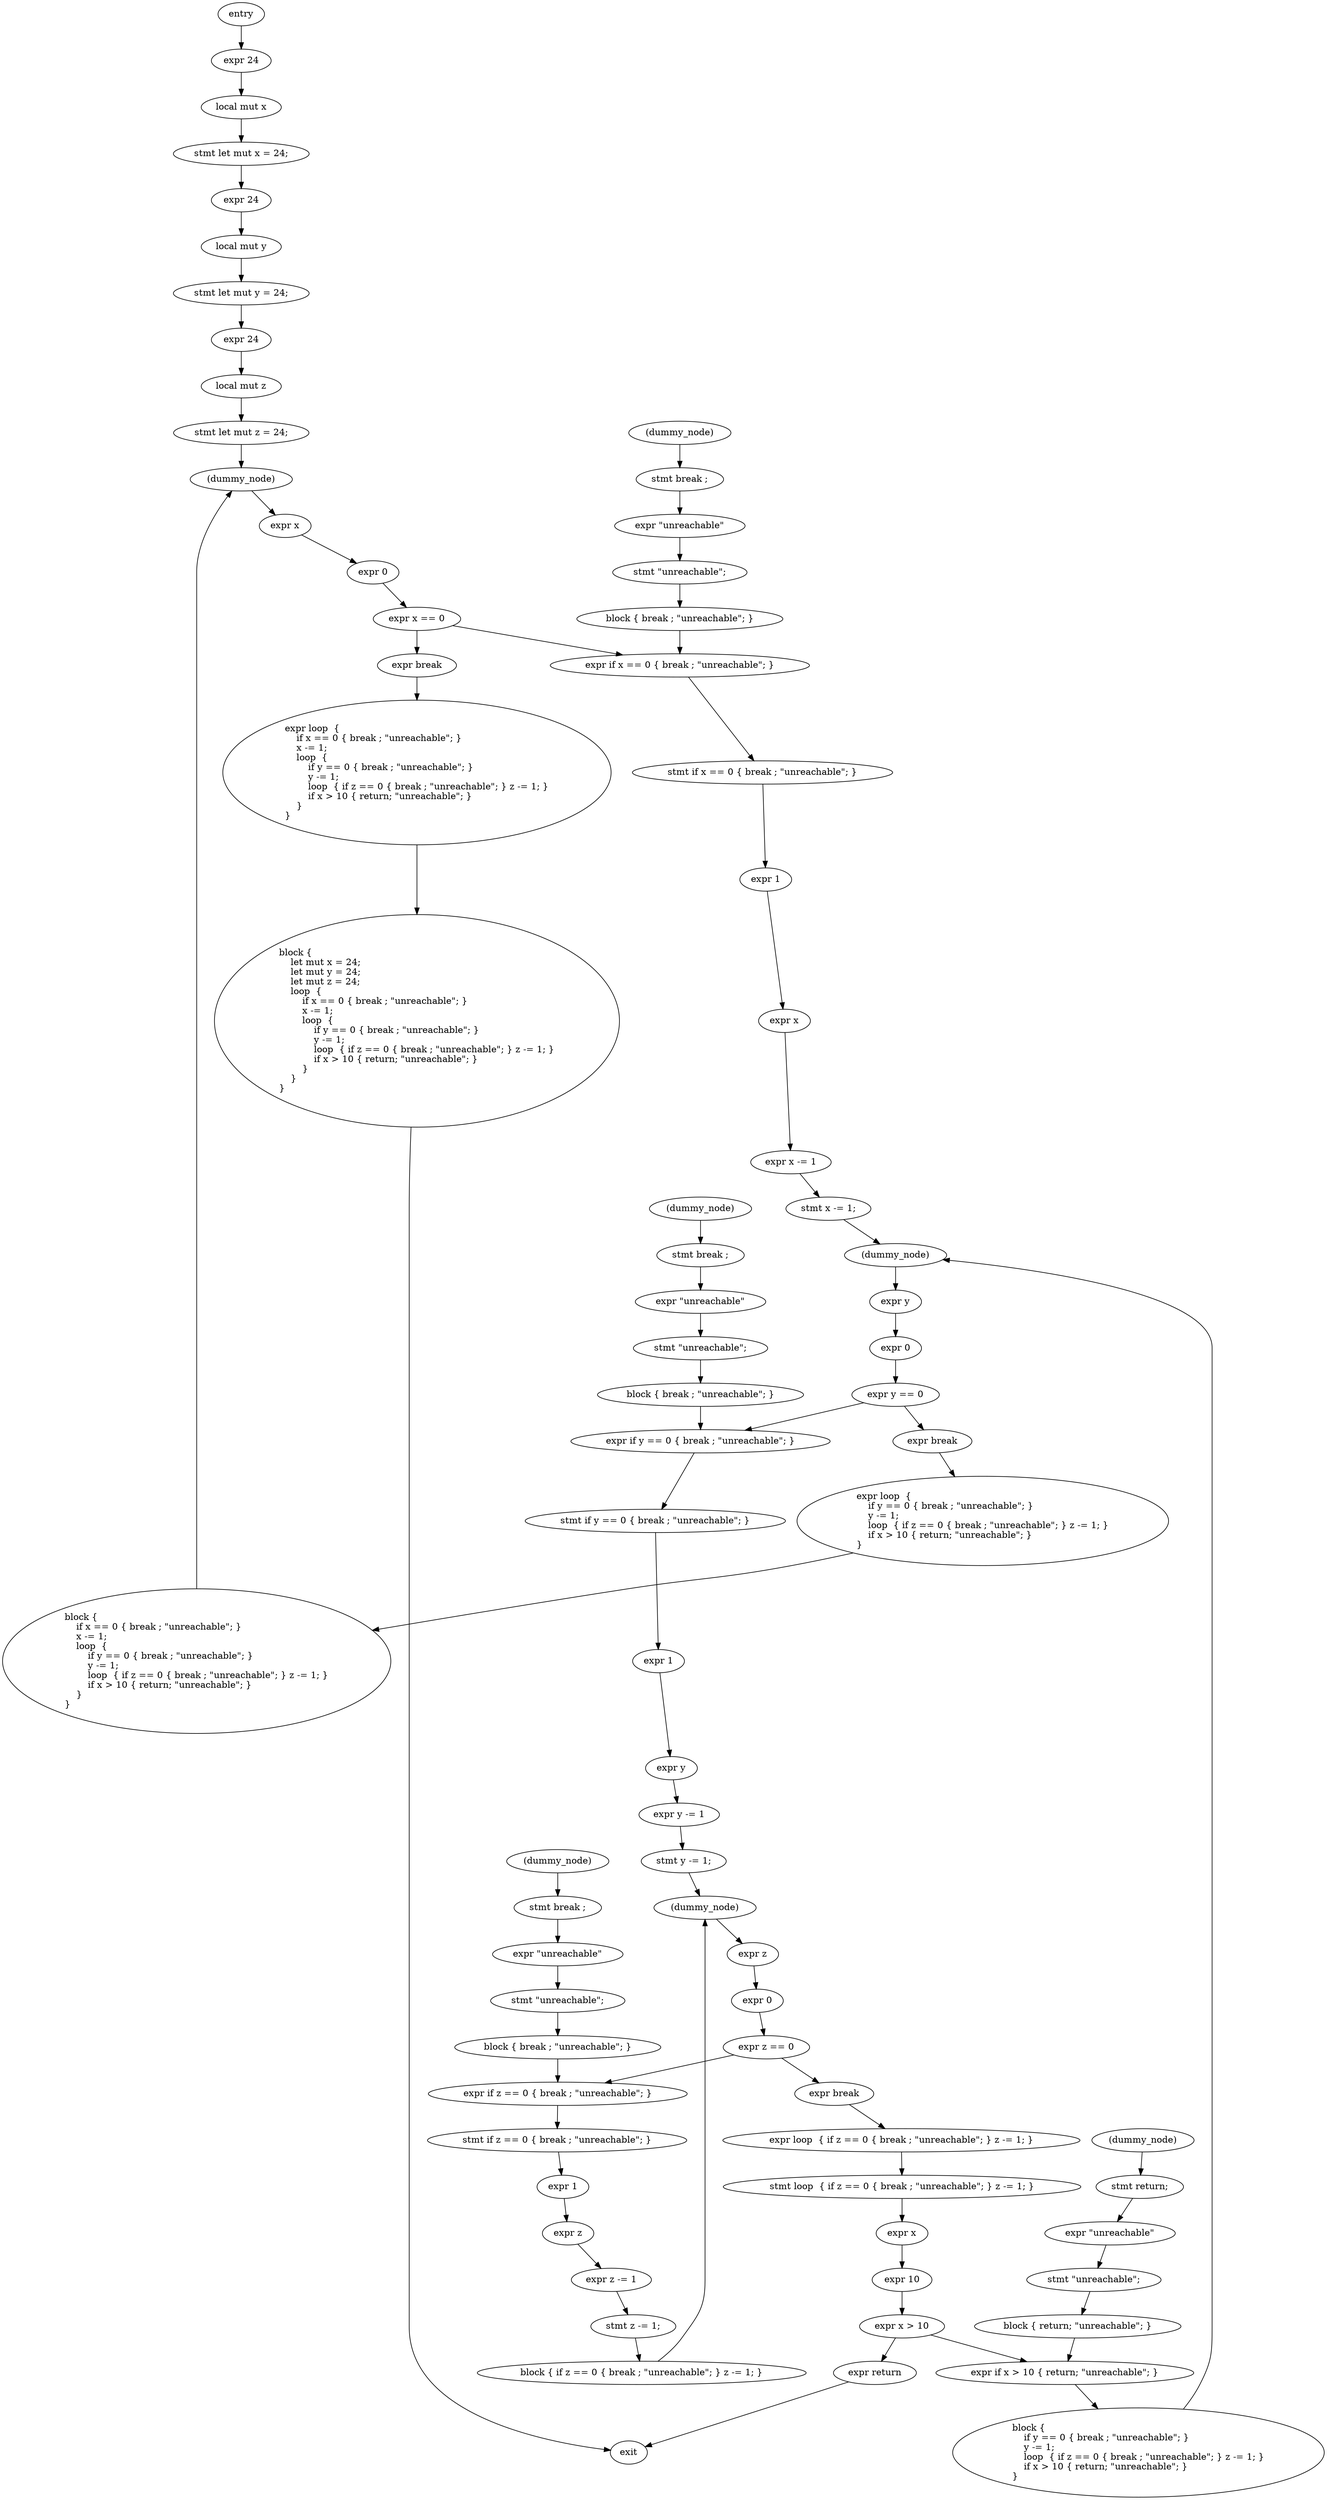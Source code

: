 digraph block {
    N0[label="entry"];
    N1[label="exit"];
    N2[label="expr 24"];
    N3[label="local mut x"];
    N4[label="stmt let mut x = 24;"];
    N5[label="expr 24"];
    N6[label="local mut y"];
    N7[label="stmt let mut y = 24;"];
    N8[label="expr 24"];
    N9[label="local mut z"];
    N10[label="stmt let mut z = 24;"];
    N11[label="(dummy_node)"];
    N12[label="expr loop  {\l    if x == 0 { break ; \"unreachable\"; }\l    x -= 1;\l    loop  {\l        if y == 0 { break ; \"unreachable\"; }\l        y -= 1;\l        loop  { if z == 0 { break ; \"unreachable\"; } z -= 1; }\l        if x > 10 { return; \"unreachable\"; }\l    }\l}\l"];
    N13[label="expr x"];
    N14[label="expr 0"];
    N15[label="expr x == 0"];
    N16[label="expr break"];
    N17[label="(dummy_node)"];
    N18[label="stmt break ;"];
    N19[label="expr \"unreachable\""];
    N20[label="stmt \"unreachable\";"];
    N21[label="block { break ; \"unreachable\"; }"];
    N22[label="expr if x == 0 { break ; \"unreachable\"; }"];
    N23[label="stmt if x == 0 { break ; \"unreachable\"; }"];
    N24[label="expr 1"];
    N25[label="expr x"];
    N26[label="expr x -= 1"];
    N27[label="stmt x -= 1;"];
    N28[label="(dummy_node)"];
    N29[label="expr loop  {\l    if y == 0 { break ; \"unreachable\"; }\l    y -= 1;\l    loop  { if z == 0 { break ; \"unreachable\"; } z -= 1; }\l    if x > 10 { return; \"unreachable\"; }\l}\l"];
    N30[label="expr y"];
    N31[label="expr 0"];
    N32[label="expr y == 0"];
    N33[label="expr break"];
    N34[label="(dummy_node)"];
    N35[label="stmt break ;"];
    N36[label="expr \"unreachable\""];
    N37[label="stmt \"unreachable\";"];
    N38[label="block { break ; \"unreachable\"; }"];
    N39[label="expr if y == 0 { break ; \"unreachable\"; }"];
    N40[label="stmt if y == 0 { break ; \"unreachable\"; }"];
    N41[label="expr 1"];
    N42[label="expr y"];
    N43[label="expr y -= 1"];
    N44[label="stmt y -= 1;"];
    N45[label="(dummy_node)"];
    N46[label="expr loop  { if z == 0 { break ; \"unreachable\"; } z -= 1; }"];
    N47[label="expr z"];
    N48[label="expr 0"];
    N49[label="expr z == 0"];
    N50[label="expr break"];
    N51[label="(dummy_node)"];
    N52[label="stmt break ;"];
    N53[label="expr \"unreachable\""];
    N54[label="stmt \"unreachable\";"];
    N55[label="block { break ; \"unreachable\"; }"];
    N56[label="expr if z == 0 { break ; \"unreachable\"; }"];
    N57[label="stmt if z == 0 { break ; \"unreachable\"; }"];
    N58[label="expr 1"];
    N59[label="expr z"];
    N60[label="expr z -= 1"];
    N61[label="stmt z -= 1;"];
    N62[label="block { if z == 0 { break ; \"unreachable\"; } z -= 1; }"];
    N63[label="stmt loop  { if z == 0 { break ; \"unreachable\"; } z -= 1; }"];
    N64[label="expr x"];
    N65[label="expr 10"];
    N66[label="expr x > 10"];
    N67[label="expr return"];
    N68[label="(dummy_node)"];
    N69[label="stmt return;"];
    N70[label="expr \"unreachable\""];
    N71[label="stmt \"unreachable\";"];
    N72[label="block { return; \"unreachable\"; }"];
    N73[label="expr if x > 10 { return; \"unreachable\"; }"];
    N74[label="block {\l    if y == 0 { break ; \"unreachable\"; }\l    y -= 1;\l    loop  { if z == 0 { break ; \"unreachable\"; } z -= 1; }\l    if x > 10 { return; \"unreachable\"; }\l}\l"];
    N75[label="block {\l    if x == 0 { break ; \"unreachable\"; }\l    x -= 1;\l    loop  {\l        if y == 0 { break ; \"unreachable\"; }\l        y -= 1;\l        loop  { if z == 0 { break ; \"unreachable\"; } z -= 1; }\l        if x > 10 { return; \"unreachable\"; }\l    }\l}\l"];
    N76[label="block {\l    let mut x = 24;\l    let mut y = 24;\l    let mut z = 24;\l    loop  {\l        if x == 0 { break ; \"unreachable\"; }\l        x -= 1;\l        loop  {\l            if y == 0 { break ; \"unreachable\"; }\l            y -= 1;\l            loop  { if z == 0 { break ; \"unreachable\"; } z -= 1; }\l            if x > 10 { return; \"unreachable\"; }\l        }\l    }\l}\l"];
    N0 -> N2;
    N2 -> N3;
    N3 -> N4;
    N4 -> N5;
    N5 -> N6;
    N6 -> N7;
    N7 -> N8;
    N8 -> N9;
    N9 -> N10;
    N10 -> N11;
    N11 -> N13;
    N13 -> N14;
    N14 -> N15;
    N15 -> N16;
    N16 -> N12;
    N17 -> N18;
    N18 -> N19;
    N19 -> N20;
    N20 -> N21;
    N15 -> N22;
    N21 -> N22;
    N22 -> N23;
    N23 -> N24;
    N24 -> N25;
    N25 -> N26;
    N26 -> N27;
    N27 -> N28;
    N28 -> N30;
    N30 -> N31;
    N31 -> N32;
    N32 -> N33;
    N33 -> N29;
    N34 -> N35;
    N35 -> N36;
    N36 -> N37;
    N37 -> N38;
    N32 -> N39;
    N38 -> N39;
    N39 -> N40;
    N40 -> N41;
    N41 -> N42;
    N42 -> N43;
    N43 -> N44;
    N44 -> N45;
    N45 -> N47;
    N47 -> N48;
    N48 -> N49;
    N49 -> N50;
    N50 -> N46;
    N51 -> N52;
    N52 -> N53;
    N53 -> N54;
    N54 -> N55;
    N49 -> N56;
    N55 -> N56;
    N56 -> N57;
    N57 -> N58;
    N58 -> N59;
    N59 -> N60;
    N60 -> N61;
    N61 -> N62;
    N62 -> N45;
    N46 -> N63;
    N63 -> N64;
    N64 -> N65;
    N65 -> N66;
    N66 -> N67;
    N67 -> N1;
    N68 -> N69;
    N69 -> N70;
    N70 -> N71;
    N71 -> N72;
    N66 -> N73;
    N72 -> N73;
    N73 -> N74;
    N74 -> N28;
    N29 -> N75;
    N75 -> N11;
    N12 -> N76;
    N76 -> N1;
}

